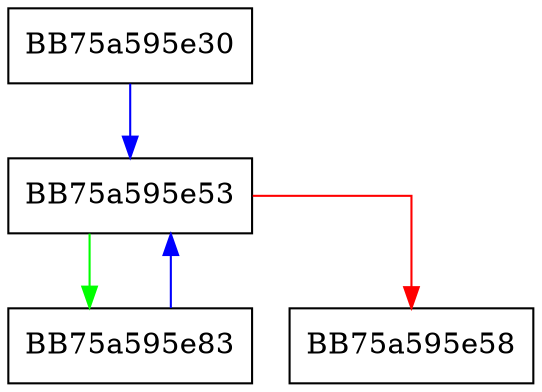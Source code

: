 digraph erase {
  node [shape="box"];
  graph [splines=ortho];
  BB75a595e30 -> BB75a595e53 [color="blue"];
  BB75a595e53 -> BB75a595e83 [color="green"];
  BB75a595e53 -> BB75a595e58 [color="red"];
  BB75a595e83 -> BB75a595e53 [color="blue"];
}